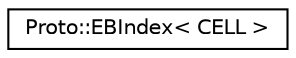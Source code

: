 digraph "Graphical Class Hierarchy"
{
  edge [fontname="Helvetica",fontsize="10",labelfontname="Helvetica",labelfontsize="10"];
  node [fontname="Helvetica",fontsize="10",shape=record];
  rankdir="LR";
  Node0 [label="Proto::EBIndex\< CELL \>",height=0.2,width=0.4,color="black", fillcolor="white", style="filled",URL="$classProto_1_1EBIndex.html"];
}
